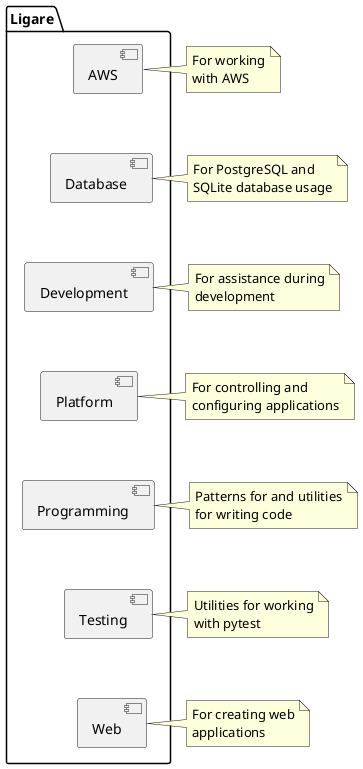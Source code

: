 @startuml
package "Ligare" {
    [AWS] as aws
    [Database] as database
    [Development] as development
    [Platform] as platform
    [Programming] as programming
    [Testing] as testing
    [Web] as web
}
aws -down[hidden]-> database
database -down[hidden]-> development
development -down[hidden]-> platform
platform -down[hidden]-> programming
programming -down[hidden]-> testing
testing -down[hidden]-> web

note right of aws
    For working
    with AWS
endnote

note left of database
    For PostgreSQL and
    SQLite database usage
endnote

note left of development
    For assistance during
    development
endnote

note left of platform
    For controlling and
    configuring applications
endnote

note left of programming
    Patterns for and utilities
    for writing code
endnote

note left of testing
    Utilities for working
    with pytest
endnote

note left of web
    For creating web
    applications
endnote

@enduml